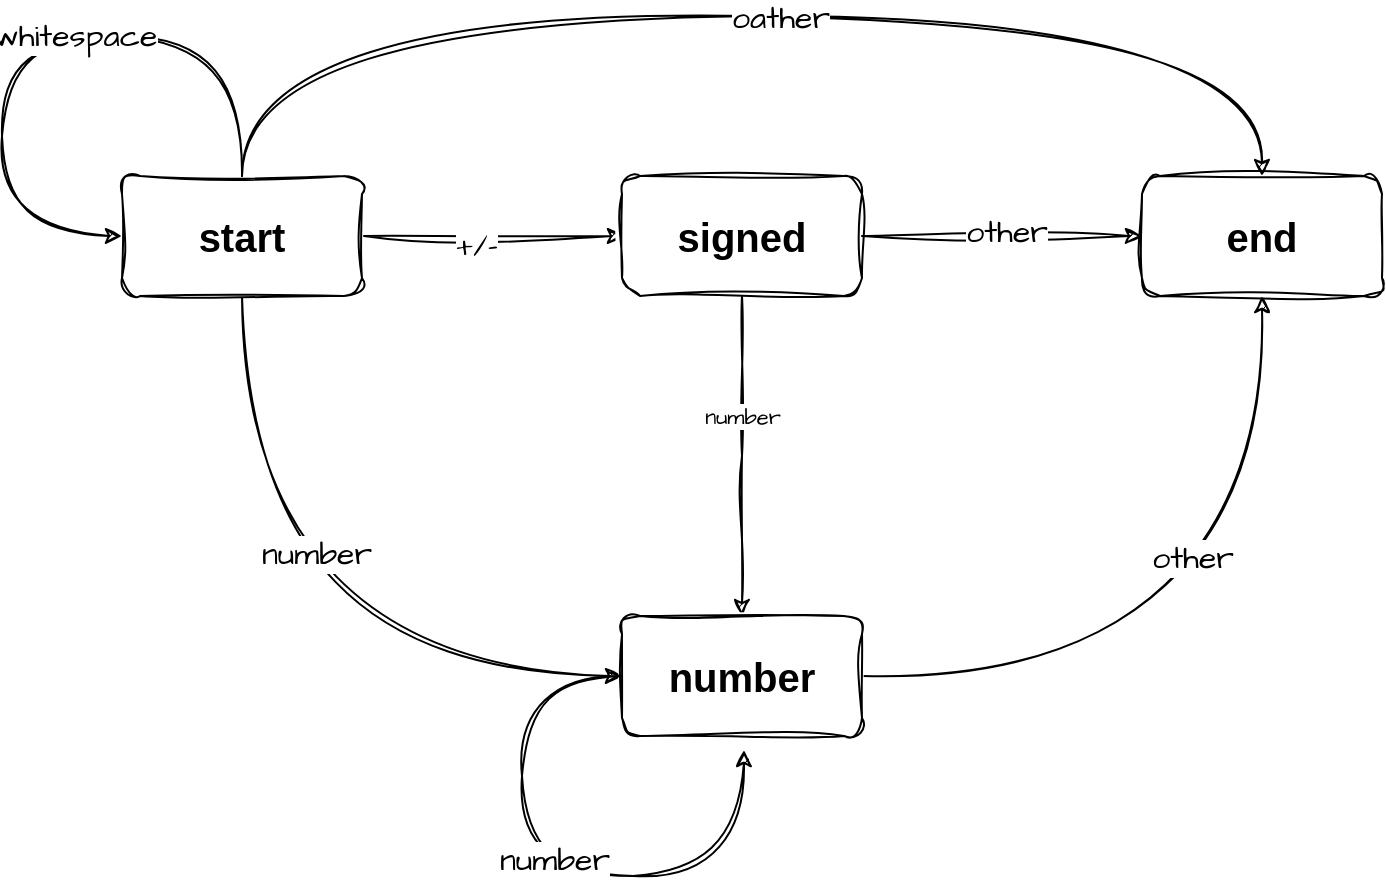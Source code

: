 <mxfile version="26.2.15">
  <diagram name="第 1 页" id="byBoEe-SUxzALV9wsydn">
    <mxGraphModel dx="1426" dy="751" grid="1" gridSize="10" guides="1" tooltips="1" connect="1" arrows="1" fold="1" page="1" pageScale="1" pageWidth="827" pageHeight="1169" math="0" shadow="0">
      <root>
        <mxCell id="0" />
        <mxCell id="1" parent="0" />
        <mxCell id="wnysMpaHLycNVpvLyVoj-31" style="edgeStyle=orthogonalEdgeStyle;rounded=0;sketch=1;hachureGap=4;jiggle=2;curveFitting=1;orthogonalLoop=1;jettySize=auto;html=1;exitX=0.5;exitY=0;exitDx=0;exitDy=0;entryX=0.5;entryY=0;entryDx=0;entryDy=0;fontFamily=Architects Daughter;fontSource=https%3A%2F%2Ffonts.googleapis.com%2Fcss%3Ffamily%3DArchitects%2BDaughter;curved=1;" edge="1" parent="1" source="wnysMpaHLycNVpvLyVoj-10" target="wnysMpaHLycNVpvLyVoj-17">
          <mxGeometry relative="1" as="geometry">
            <Array as="points">
              <mxPoint x="180" y="100" />
              <mxPoint x="690" y="100" />
            </Array>
          </mxGeometry>
        </mxCell>
        <mxCell id="wnysMpaHLycNVpvLyVoj-32" value="oather" style="edgeLabel;html=1;align=center;verticalAlign=middle;resizable=0;points=[];sketch=1;hachureGap=4;jiggle=2;curveFitting=1;fontFamily=Architects Daughter;fontSource=https%3A%2F%2Ffonts.googleapis.com%2Fcss%3Ffamily%3DArchitects%2BDaughter;fontSize=16;" vertex="1" connectable="0" parent="wnysMpaHLycNVpvLyVoj-31">
          <mxGeometry x="0.042" y="-1" relative="1" as="geometry">
            <mxPoint as="offset" />
          </mxGeometry>
        </mxCell>
        <mxCell id="wnysMpaHLycNVpvLyVoj-37" style="edgeStyle=orthogonalEdgeStyle;rounded=0;sketch=1;hachureGap=4;jiggle=2;curveFitting=1;orthogonalLoop=1;jettySize=auto;html=1;exitX=0.5;exitY=1;exitDx=0;exitDy=0;entryX=0;entryY=0.5;entryDx=0;entryDy=0;fontFamily=Architects Daughter;fontSource=https%3A%2F%2Ffonts.googleapis.com%2Fcss%3Ffamily%3DArchitects%2BDaughter;curved=1;" edge="1" parent="1" source="wnysMpaHLycNVpvLyVoj-10" target="wnysMpaHLycNVpvLyVoj-18">
          <mxGeometry relative="1" as="geometry" />
        </mxCell>
        <mxCell id="wnysMpaHLycNVpvLyVoj-38" value="number" style="edgeLabel;html=1;align=center;verticalAlign=middle;resizable=0;points=[];sketch=1;hachureGap=4;jiggle=2;curveFitting=1;fontFamily=Architects Daughter;fontSource=https%3A%2F%2Ffonts.googleapis.com%2Fcss%3Ffamily%3DArchitects%2BDaughter;fontSize=16;" vertex="1" connectable="0" parent="wnysMpaHLycNVpvLyVoj-37">
          <mxGeometry x="-0.321" y="37" relative="1" as="geometry">
            <mxPoint as="offset" />
          </mxGeometry>
        </mxCell>
        <mxCell id="wnysMpaHLycNVpvLyVoj-43" style="edgeStyle=orthogonalEdgeStyle;rounded=0;sketch=1;hachureGap=4;jiggle=2;curveFitting=1;orthogonalLoop=1;jettySize=auto;html=1;exitX=1;exitY=0.5;exitDx=0;exitDy=0;entryX=0;entryY=0.5;entryDx=0;entryDy=0;fontFamily=Architects Daughter;fontSource=https%3A%2F%2Ffonts.googleapis.com%2Fcss%3Ffamily%3DArchitects%2BDaughter;" edge="1" parent="1">
          <mxGeometry relative="1" as="geometry">
            <mxPoint x="241" y="210" as="sourcePoint" />
            <mxPoint x="371" y="210" as="targetPoint" />
          </mxGeometry>
        </mxCell>
        <mxCell id="wnysMpaHLycNVpvLyVoj-47" value="+/-" style="edgeLabel;html=1;align=center;verticalAlign=middle;resizable=0;points=[];sketch=1;hachureGap=4;jiggle=2;curveFitting=1;fontFamily=Architects Daughter;fontSource=https%3A%2F%2Ffonts.googleapis.com%2Fcss%3Ffamily%3DArchitects%2BDaughter;fontSize=16;" vertex="1" connectable="0" parent="wnysMpaHLycNVpvLyVoj-43">
          <mxGeometry x="-0.139" y="-5" relative="1" as="geometry">
            <mxPoint as="offset" />
          </mxGeometry>
        </mxCell>
        <mxCell id="wnysMpaHLycNVpvLyVoj-10" value="start" style="rounded=1;whiteSpace=wrap;html=1;fontSize=20;fontStyle=1;sketch=1;curveFitting=1;jiggle=2;" vertex="1" parent="1">
          <mxGeometry x="120" y="180" width="120" height="60" as="geometry" />
        </mxCell>
        <mxCell id="wnysMpaHLycNVpvLyVoj-11" style="edgeStyle=orthogonalEdgeStyle;rounded=0;orthogonalLoop=1;jettySize=auto;html=1;exitX=0.5;exitY=0;exitDx=0;exitDy=0;entryX=0;entryY=0.5;entryDx=0;entryDy=0;curved=1;sketch=1;curveFitting=1;jiggle=2;" edge="1" parent="1" source="wnysMpaHLycNVpvLyVoj-10" target="wnysMpaHLycNVpvLyVoj-10">
          <mxGeometry relative="1" as="geometry">
            <Array as="points">
              <mxPoint x="180" y="110" />
              <mxPoint x="60" y="110" />
              <mxPoint x="60" y="210" />
            </Array>
          </mxGeometry>
        </mxCell>
        <mxCell id="wnysMpaHLycNVpvLyVoj-12" value="&amp;nbsp;" style="edgeLabel;html=1;align=center;verticalAlign=middle;resizable=0;points=[];fontStyle=1;fontSize=18;fontColor=#FF0000;sketch=1;curveFitting=1;jiggle=2;" vertex="1" connectable="0" parent="wnysMpaHLycNVpvLyVoj-11">
          <mxGeometry x="-0.094" y="-2" relative="1" as="geometry">
            <mxPoint as="offset" />
          </mxGeometry>
        </mxCell>
        <mxCell id="wnysMpaHLycNVpvLyVoj-30" value="whitespace" style="edgeLabel;html=1;align=center;verticalAlign=middle;resizable=0;points=[];sketch=1;hachureGap=4;jiggle=2;curveFitting=1;fontFamily=Architects Daughter;fontSource=https%3A%2F%2Ffonts.googleapis.com%2Fcss%3Ffamily%3DArchitects%2BDaughter;fontSize=16;" vertex="1" connectable="0" parent="wnysMpaHLycNVpvLyVoj-11">
          <mxGeometry x="-0.118" relative="1" as="geometry">
            <mxPoint as="offset" />
          </mxGeometry>
        </mxCell>
        <mxCell id="wnysMpaHLycNVpvLyVoj-28" style="edgeStyle=orthogonalEdgeStyle;rounded=0;sketch=1;hachureGap=4;jiggle=2;curveFitting=1;orthogonalLoop=1;jettySize=auto;html=1;exitX=0.5;exitY=1;exitDx=0;exitDy=0;fontFamily=Architects Daughter;fontSource=https%3A%2F%2Ffonts.googleapis.com%2Fcss%3Ffamily%3DArchitects%2BDaughter;fontSize=16;" edge="1" parent="1" source="wnysMpaHLycNVpvLyVoj-13">
          <mxGeometry relative="1" as="geometry">
            <mxPoint x="430" y="400" as="targetPoint" />
          </mxGeometry>
        </mxCell>
        <mxCell id="wnysMpaHLycNVpvLyVoj-29" value="number" style="edgeLabel;html=1;align=center;verticalAlign=middle;resizable=0;points=[];sketch=1;hachureGap=4;jiggle=2;curveFitting=1;fontFamily=Architects Daughter;fontSource=https%3A%2F%2Ffonts.googleapis.com%2Fcss%3Ffamily%3DArchitects%2BDaughter;" vertex="1" connectable="0" parent="wnysMpaHLycNVpvLyVoj-28">
          <mxGeometry x="-0.252" relative="1" as="geometry">
            <mxPoint as="offset" />
          </mxGeometry>
        </mxCell>
        <mxCell id="wnysMpaHLycNVpvLyVoj-48" style="edgeStyle=orthogonalEdgeStyle;rounded=0;sketch=1;hachureGap=4;jiggle=2;curveFitting=1;orthogonalLoop=1;jettySize=auto;html=1;exitX=1;exitY=0.5;exitDx=0;exitDy=0;entryX=0;entryY=0.5;entryDx=0;entryDy=0;fontFamily=Architects Daughter;fontSource=https%3A%2F%2Ffonts.googleapis.com%2Fcss%3Ffamily%3DArchitects%2BDaughter;" edge="1" parent="1" source="wnysMpaHLycNVpvLyVoj-13" target="wnysMpaHLycNVpvLyVoj-17">
          <mxGeometry relative="1" as="geometry" />
        </mxCell>
        <mxCell id="wnysMpaHLycNVpvLyVoj-49" value="other" style="edgeLabel;html=1;align=center;verticalAlign=middle;resizable=0;points=[];sketch=1;hachureGap=4;jiggle=2;curveFitting=1;fontFamily=Architects Daughter;fontSource=https%3A%2F%2Ffonts.googleapis.com%2Fcss%3Ffamily%3DArchitects%2BDaughter;fontSize=16;" vertex="1" connectable="0" parent="wnysMpaHLycNVpvLyVoj-48">
          <mxGeometry x="0.029" y="2" relative="1" as="geometry">
            <mxPoint as="offset" />
          </mxGeometry>
        </mxCell>
        <mxCell id="wnysMpaHLycNVpvLyVoj-13" value="signed" style="rounded=1;whiteSpace=wrap;html=1;fontSize=20;fontStyle=1;sketch=1;curveFitting=1;jiggle=2;" vertex="1" parent="1">
          <mxGeometry x="370" y="180" width="120" height="60" as="geometry" />
        </mxCell>
        <mxCell id="wnysMpaHLycNVpvLyVoj-17" value="end" style="rounded=1;whiteSpace=wrap;html=1;fontSize=20;fontStyle=1;sketch=1;curveFitting=1;jiggle=2;" vertex="1" parent="1">
          <mxGeometry x="630" y="180" width="120" height="60" as="geometry" />
        </mxCell>
        <mxCell id="wnysMpaHLycNVpvLyVoj-50" style="edgeStyle=orthogonalEdgeStyle;rounded=0;sketch=1;hachureGap=4;jiggle=2;curveFitting=1;orthogonalLoop=1;jettySize=auto;html=1;exitX=1;exitY=0.5;exitDx=0;exitDy=0;entryX=0.5;entryY=1;entryDx=0;entryDy=0;fontFamily=Architects Daughter;fontSource=https%3A%2F%2Ffonts.googleapis.com%2Fcss%3Ffamily%3DArchitects%2BDaughter;curved=1;" edge="1" parent="1" source="wnysMpaHLycNVpvLyVoj-18" target="wnysMpaHLycNVpvLyVoj-17">
          <mxGeometry relative="1" as="geometry" />
        </mxCell>
        <mxCell id="wnysMpaHLycNVpvLyVoj-51" value="other" style="edgeLabel;html=1;align=center;verticalAlign=middle;resizable=0;points=[];sketch=1;hachureGap=4;jiggle=2;curveFitting=1;fontFamily=Architects Daughter;fontSource=https%3A%2F%2Ffonts.googleapis.com%2Fcss%3Ffamily%3DArchitects%2BDaughter;fontSize=16;" vertex="1" connectable="0" parent="wnysMpaHLycNVpvLyVoj-50">
          <mxGeometry x="0.328" y="35" relative="1" as="geometry">
            <mxPoint as="offset" />
          </mxGeometry>
        </mxCell>
        <mxCell id="wnysMpaHLycNVpvLyVoj-18" value="number" style="rounded=1;whiteSpace=wrap;html=1;fontSize=20;fontStyle=1;sketch=1;curveFitting=1;jiggle=2;" vertex="1" parent="1">
          <mxGeometry x="370" y="400" width="120" height="60" as="geometry" />
        </mxCell>
        <mxCell id="wnysMpaHLycNVpvLyVoj-39" style="edgeStyle=orthogonalEdgeStyle;rounded=0;sketch=1;hachureGap=4;jiggle=2;curveFitting=1;orthogonalLoop=1;jettySize=auto;html=1;exitX=0;exitY=0.5;exitDx=0;exitDy=0;entryX=0.508;entryY=1.117;entryDx=0;entryDy=0;entryPerimeter=0;fontFamily=Architects Daughter;fontSource=https%3A%2F%2Ffonts.googleapis.com%2Fcss%3Ffamily%3DArchitects%2BDaughter;curved=1;" edge="1" parent="1" source="wnysMpaHLycNVpvLyVoj-18" target="wnysMpaHLycNVpvLyVoj-18">
          <mxGeometry relative="1" as="geometry">
            <Array as="points">
              <mxPoint x="320" y="430" />
              <mxPoint x="320" y="530" />
              <mxPoint x="431" y="530" />
            </Array>
          </mxGeometry>
        </mxCell>
        <mxCell id="wnysMpaHLycNVpvLyVoj-40" value="number" style="edgeLabel;html=1;align=center;verticalAlign=middle;resizable=0;points=[];sketch=1;hachureGap=4;jiggle=2;curveFitting=1;fontFamily=Architects Daughter;fontSource=https%3A%2F%2Ffonts.googleapis.com%2Fcss%3Ffamily%3DArchitects%2BDaughter;fontSize=16;" vertex="1" connectable="0" parent="wnysMpaHLycNVpvLyVoj-39">
          <mxGeometry x="0.025" y="8" relative="1" as="geometry">
            <mxPoint as="offset" />
          </mxGeometry>
        </mxCell>
      </root>
    </mxGraphModel>
  </diagram>
</mxfile>
